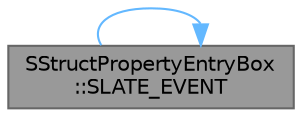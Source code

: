 digraph "SStructPropertyEntryBox::SLATE_EVENT"
{
 // INTERACTIVE_SVG=YES
 // LATEX_PDF_SIZE
  bgcolor="transparent";
  edge [fontname=Helvetica,fontsize=10,labelfontname=Helvetica,labelfontsize=10];
  node [fontname=Helvetica,fontsize=10,shape=box,height=0.2,width=0.4];
  rankdir="LR";
  Node1 [id="Node000001",label="SStructPropertyEntryBox\l::SLATE_EVENT",height=0.2,width=0.4,color="gray40", fillcolor="grey60", style="filled", fontcolor="black",tooltip="Delegate used to set the currently selected struct (required)"];
  Node1 -> Node1 [id="edge1_Node000001_Node000001",color="steelblue1",style="solid",tooltip=" "];
}
